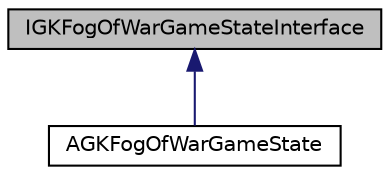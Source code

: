 digraph "IGKFogOfWarGameStateInterface"
{
 // LATEX_PDF_SIZE
  edge [fontname="Helvetica",fontsize="10",labelfontname="Helvetica",labelfontsize="10"];
  node [fontname="Helvetica",fontsize="10",shape=record];
  Node1 [label="IGKFogOfWarGameStateInterface",height=0.2,width=0.4,color="black", fillcolor="grey75", style="filled", fontcolor="black",tooltip=" "];
  Node1 -> Node2 [dir="back",color="midnightblue",fontsize="10",style="solid",fontname="Helvetica"];
  Node2 [label="AGKFogOfWarGameState",height=0.2,width=0.4,color="black", fillcolor="white", style="filled",URL="$classAGKFogOfWarGameState.html",tooltip=" "];
}
